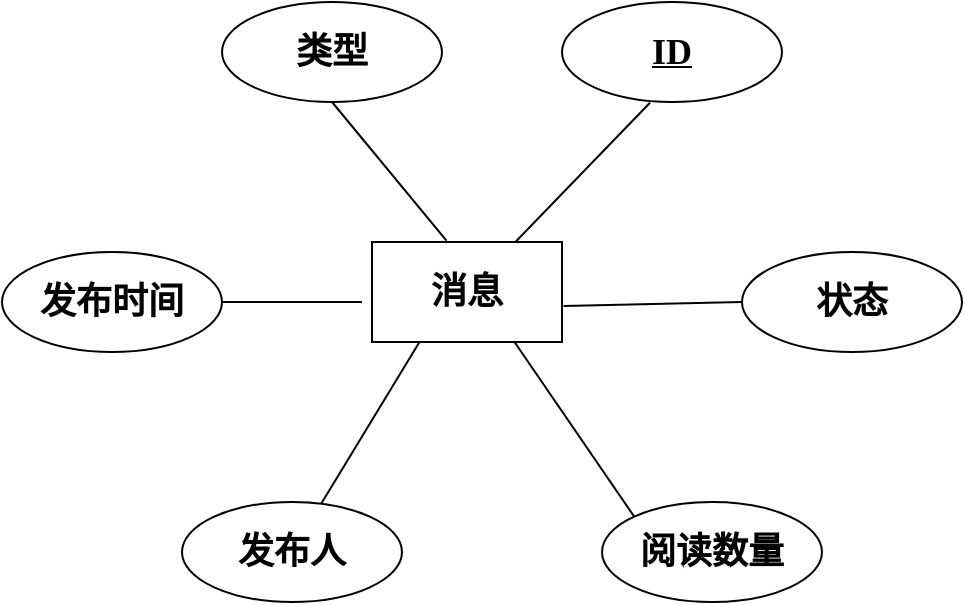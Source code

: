 <mxfile version="10.6.8" type="github"><diagram id="vmu4BHk6NGFIc5IeM8Mc" name="Ã§Â¬Â¬ 1 Ã©Â¡Âµ"><mxGraphModel dx="1228" dy="545" grid="1" gridSize="10" guides="1" tooltips="1" connect="1" arrows="1" fold="1" page="1" pageScale="1" pageWidth="827" pageHeight="1169" math="0" shadow="0"><root><mxCell id="0"/><mxCell id="1" parent="0"/><mxCell id="_wBjYyhJ8MaK4rEdYe84-31" value="&lt;font style=&quot;font-size: 18px&quot; face=&quot;宋体&quot;&gt;&lt;b&gt;消息&lt;/b&gt;&lt;/font&gt;" style="rounded=0;whiteSpace=wrap;html=1;" parent="1" vertex="1"><mxGeometry x="325" y="250" width="95" height="50" as="geometry"/></mxCell><mxCell id="_wBjYyhJ8MaK4rEdYe84-32" value="&lt;b&gt;&lt;font style=&quot;font-size: 18px&quot; face=&quot;宋体&quot;&gt;类型&lt;/font&gt;&lt;/b&gt;" style="ellipse;whiteSpace=wrap;html=1;" parent="1" vertex="1"><mxGeometry x="250" y="130" width="110" height="50" as="geometry"/></mxCell><mxCell id="_wBjYyhJ8MaK4rEdYe84-36" value="&lt;b&gt;&lt;font style=&quot;font-size: 18px&quot; face=&quot;宋体&quot;&gt;发布时间&lt;/font&gt;&lt;/b&gt;" style="ellipse;whiteSpace=wrap;html=1;" parent="1" vertex="1"><mxGeometry x="140" y="255" width="110" height="50" as="geometry"/></mxCell><mxCell id="_wBjYyhJ8MaK4rEdYe84-37" value="&lt;font style=&quot;font-size: 18px&quot; face=&quot;宋体&quot;&gt;&lt;b&gt;发布人&lt;/b&gt;&lt;/font&gt;" style="ellipse;whiteSpace=wrap;html=1;" parent="1" vertex="1"><mxGeometry x="230" y="380" width="110" height="50" as="geometry"/></mxCell><mxCell id="_wBjYyhJ8MaK4rEdYe84-38" value="&lt;b&gt;&lt;font style=&quot;font-size: 18px&quot; face=&quot;宋体&quot;&gt;阅读数量&lt;/font&gt;&lt;/b&gt;" style="ellipse;whiteSpace=wrap;html=1;" parent="1" vertex="1"><mxGeometry x="440" y="380" width="110" height="50" as="geometry"/></mxCell><mxCell id="_wBjYyhJ8MaK4rEdYe84-39" value="&lt;b&gt;&lt;font style=&quot;font-size: 18px&quot; face=&quot;宋体&quot;&gt;状态&lt;/font&gt;&lt;/b&gt;" style="ellipse;whiteSpace=wrap;html=1;" parent="1" vertex="1"><mxGeometry x="510" y="255" width="110" height="50" as="geometry"/></mxCell><mxCell id="_wBjYyhJ8MaK4rEdYe84-40" value="" style="endArrow=none;html=1;entryX=0.5;entryY=1;entryDx=0;entryDy=0;exitX=0.392;exitY=-0.013;exitDx=0;exitDy=0;exitPerimeter=0;" parent="1" source="_wBjYyhJ8MaK4rEdYe84-31" target="_wBjYyhJ8MaK4rEdYe84-32" edge="1"><mxGeometry width="50" height="50" relative="1" as="geometry"><mxPoint x="150" y="500" as="sourcePoint"/><mxPoint x="200" y="450" as="targetPoint"/></mxGeometry></mxCell><mxCell id="_wBjYyhJ8MaK4rEdYe84-41" value="" style="endArrow=none;html=1;entryX=1;entryY=0.5;entryDx=0;entryDy=0;" parent="1" target="_wBjYyhJ8MaK4rEdYe84-36" edge="1"><mxGeometry width="50" height="50" relative="1" as="geometry"><mxPoint x="320" y="280" as="sourcePoint"/><mxPoint x="200" y="450" as="targetPoint"/></mxGeometry></mxCell><mxCell id="_wBjYyhJ8MaK4rEdYe84-42" value="" style="endArrow=none;html=1;entryX=0.25;entryY=1;entryDx=0;entryDy=0;" parent="1" source="_wBjYyhJ8MaK4rEdYe84-37" target="_wBjYyhJ8MaK4rEdYe84-31" edge="1"><mxGeometry width="50" height="50" relative="1" as="geometry"><mxPoint x="160" y="510" as="sourcePoint"/><mxPoint x="210" y="460" as="targetPoint"/></mxGeometry></mxCell><mxCell id="_wBjYyhJ8MaK4rEdYe84-43" value="" style="endArrow=none;html=1;entryX=0.75;entryY=1;entryDx=0;entryDy=0;exitX=0;exitY=0;exitDx=0;exitDy=0;" parent="1" source="_wBjYyhJ8MaK4rEdYe84-38" target="_wBjYyhJ8MaK4rEdYe84-31" edge="1"><mxGeometry width="50" height="50" relative="1" as="geometry"><mxPoint x="170" y="520" as="sourcePoint"/><mxPoint x="220" y="470" as="targetPoint"/></mxGeometry></mxCell><mxCell id="_wBjYyhJ8MaK4rEdYe84-44" value="" style="endArrow=none;html=1;entryX=0;entryY=0.5;entryDx=0;entryDy=0;exitX=1.008;exitY=0.64;exitDx=0;exitDy=0;exitPerimeter=0;" parent="1" source="_wBjYyhJ8MaK4rEdYe84-31" target="_wBjYyhJ8MaK4rEdYe84-39" edge="1"><mxGeometry width="50" height="50" relative="1" as="geometry"><mxPoint x="450" y="280" as="sourcePoint"/><mxPoint x="230" y="480" as="targetPoint"/></mxGeometry></mxCell><mxCell id="lqcdPddp1cPBbrbRVjWN-1" value="&lt;u&gt;&lt;b&gt;&lt;font style=&quot;font-size: 18px&quot; face=&quot;Times new Roman&quot;&gt;ID&lt;/font&gt;&lt;/b&gt;&lt;/u&gt;" style="ellipse;whiteSpace=wrap;html=1;" parent="1" vertex="1"><mxGeometry x="420" y="130" width="110" height="50" as="geometry"/></mxCell><mxCell id="lqcdPddp1cPBbrbRVjWN-2" value="" style="endArrow=none;html=1;exitX=0.4;exitY=1.008;exitDx=0;exitDy=0;exitPerimeter=0;" parent="1" source="lqcdPddp1cPBbrbRVjWN-1" target="_wBjYyhJ8MaK4rEdYe84-31" edge="1"><mxGeometry width="50" height="50" relative="1" as="geometry"><mxPoint x="395" y="260" as="sourcePoint"/><mxPoint x="315" y="180" as="targetPoint"/></mxGeometry></mxCell></root></mxGraphModel></diagram></mxfile>